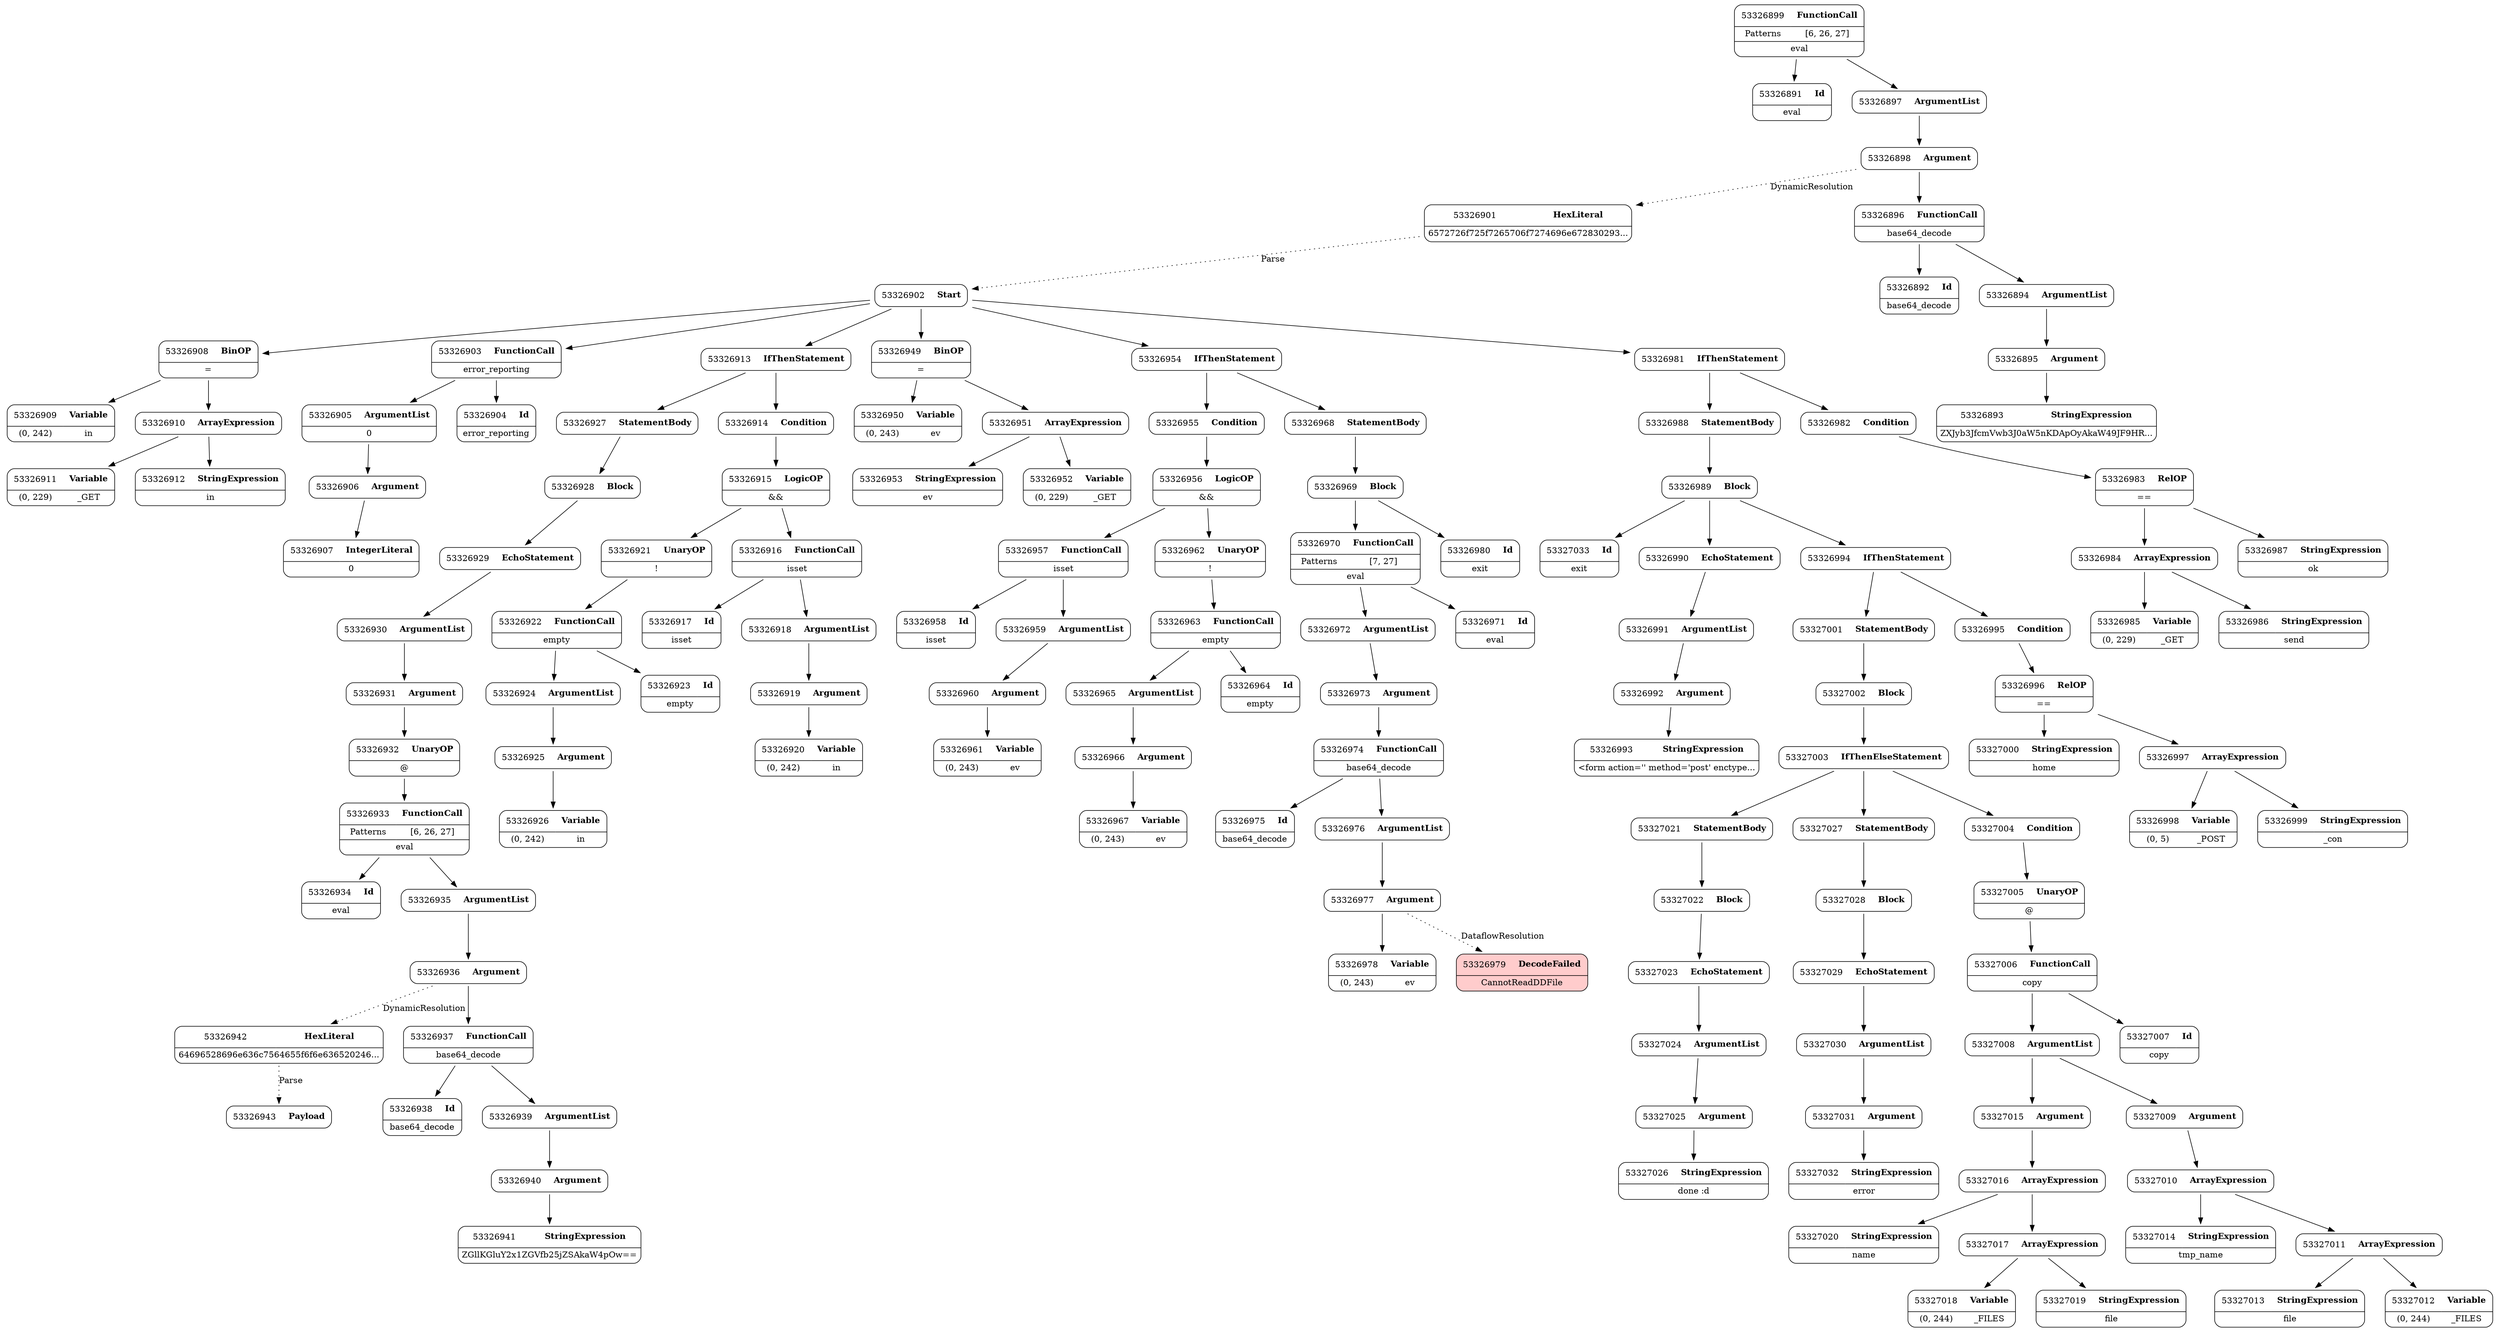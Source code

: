 digraph ast {
node [shape=none];
53326893 [label=<<TABLE border='1' cellspacing='0' cellpadding='10' style='rounded' ><TR><TD border='0'>53326893</TD><TD border='0'><B>StringExpression</B></TD></TR><HR/><TR><TD border='0' cellpadding='5' colspan='2'>ZXJyb3JfcmVwb3J0aW5nKDApOyAkaW49JF9HR...</TD></TR></TABLE>>];
53326892 [label=<<TABLE border='1' cellspacing='0' cellpadding='10' style='rounded' ><TR><TD border='0'>53326892</TD><TD border='0'><B>Id</B></TD></TR><HR/><TR><TD border='0' cellpadding='5' colspan='2'>base64_decode</TD></TR></TABLE>>];
53326895 [label=<<TABLE border='1' cellspacing='0' cellpadding='10' style='rounded' ><TR><TD border='0'>53326895</TD><TD border='0'><B>Argument</B></TD></TR></TABLE>>];
53326895 -> 53326893 [weight=2];
53326894 [label=<<TABLE border='1' cellspacing='0' cellpadding='10' style='rounded' ><TR><TD border='0'>53326894</TD><TD border='0'><B>ArgumentList</B></TD></TR></TABLE>>];
53326894 -> 53326895 [weight=2];
53326891 [label=<<TABLE border='1' cellspacing='0' cellpadding='10' style='rounded' ><TR><TD border='0'>53326891</TD><TD border='0'><B>Id</B></TD></TR><HR/><TR><TD border='0' cellpadding='5' colspan='2'>eval</TD></TR></TABLE>>];
53326909 [label=<<TABLE border='1' cellspacing='0' cellpadding='10' style='rounded' ><TR><TD border='0'>53326909</TD><TD border='0'><B>Variable</B></TD></TR><HR/><TR><TD border='0' cellpadding='5'>(0, 242)</TD><TD border='0' cellpadding='5'>in</TD></TR></TABLE>>];
53326908 [label=<<TABLE border='1' cellspacing='0' cellpadding='10' style='rounded' ><TR><TD border='0'>53326908</TD><TD border='0'><B>BinOP</B></TD></TR><HR/><TR><TD border='0' cellpadding='5' colspan='2'>=</TD></TR></TABLE>>];
53326908 -> 53326909 [weight=2];
53326908 -> 53326910 [weight=2];
53326911 [label=<<TABLE border='1' cellspacing='0' cellpadding='10' style='rounded' ><TR><TD border='0'>53326911</TD><TD border='0'><B>Variable</B></TD></TR><HR/><TR><TD border='0' cellpadding='5'>(0, 229)</TD><TD border='0' cellpadding='5'>_GET</TD></TR></TABLE>>];
53326910 [label=<<TABLE border='1' cellspacing='0' cellpadding='10' style='rounded' ><TR><TD border='0'>53326910</TD><TD border='0'><B>ArrayExpression</B></TD></TR></TABLE>>];
53326910 -> 53326911 [weight=2];
53326910 -> 53326912 [weight=2];
53326905 [label=<<TABLE border='1' cellspacing='0' cellpadding='10' style='rounded' ><TR><TD border='0'>53326905</TD><TD border='0'><B>ArgumentList</B></TD></TR><HR/><TR><TD border='0' cellpadding='5' colspan='2'>0</TD></TR></TABLE>>];
53326905 -> 53326906 [weight=2];
53326904 [label=<<TABLE border='1' cellspacing='0' cellpadding='10' style='rounded' ><TR><TD border='0'>53326904</TD><TD border='0'><B>Id</B></TD></TR><HR/><TR><TD border='0' cellpadding='5' colspan='2'>error_reporting</TD></TR></TABLE>>];
53326907 [label=<<TABLE border='1' cellspacing='0' cellpadding='10' style='rounded' ><TR><TD border='0'>53326907</TD><TD border='0'><B>IntegerLiteral</B></TD></TR><HR/><TR><TD border='0' cellpadding='5' colspan='2'>0</TD></TR></TABLE>>];
53326906 [label=<<TABLE border='1' cellspacing='0' cellpadding='10' style='rounded' ><TR><TD border='0'>53326906</TD><TD border='0'><B>Argument</B></TD></TR></TABLE>>];
53326906 -> 53326907 [weight=2];
53326901 [label=<<TABLE border='1' cellspacing='0' cellpadding='10' style='rounded' ><TR><TD border='0'>53326901</TD><TD border='0'><B>HexLiteral</B></TD></TR><HR/><TR><TD border='0' cellpadding='5' colspan='2'>6572726f725f7265706f7274696e672830293...</TD></TR></TABLE>>];
53326901 -> 53326902 [style=dotted,label=Parse];
53326903 [label=<<TABLE border='1' cellspacing='0' cellpadding='10' style='rounded' ><TR><TD border='0'>53326903</TD><TD border='0'><B>FunctionCall</B></TD></TR><HR/><TR><TD border='0' cellpadding='5' colspan='2'>error_reporting</TD></TR></TABLE>>];
53326903 -> 53326904 [weight=2];
53326903 -> 53326905 [weight=2];
53326902 [label=<<TABLE border='1' cellspacing='0' cellpadding='10' style='rounded' ><TR><TD border='0'>53326902</TD><TD border='0'><B>Start</B></TD></TR></TABLE>>];
53326902 -> 53326903 [weight=2];
53326902 -> 53326908 [weight=2];
53326902 -> 53326913 [weight=2];
53326902 -> 53326949 [weight=2];
53326902 -> 53326954 [weight=2];
53326902 -> 53326981 [weight=2];
53326897 [label=<<TABLE border='1' cellspacing='0' cellpadding='10' style='rounded' ><TR><TD border='0'>53326897</TD><TD border='0'><B>ArgumentList</B></TD></TR></TABLE>>];
53326897 -> 53326898 [weight=2];
53326896 [label=<<TABLE border='1' cellspacing='0' cellpadding='10' style='rounded' ><TR><TD border='0'>53326896</TD><TD border='0'><B>FunctionCall</B></TD></TR><HR/><TR><TD border='0' cellpadding='5' colspan='2'>base64_decode</TD></TR></TABLE>>];
53326896 -> 53326892 [weight=2];
53326896 -> 53326894 [weight=2];
53326899 [label=<<TABLE border='1' cellspacing='0' cellpadding='10' style='rounded' ><TR><TD border='0'>53326899</TD><TD border='0'><B>FunctionCall</B></TD></TR><HR/><TR><TD border='0' cellpadding='5'>Patterns</TD><TD border='0' cellpadding='5'>[6, 26, 27]</TD></TR><HR/><TR><TD border='0' cellpadding='5' colspan='2'>eval</TD></TR></TABLE>>];
53326899 -> 53326891 [weight=2];
53326899 -> 53326897 [weight=2];
53326898 [label=<<TABLE border='1' cellspacing='0' cellpadding='10' style='rounded' ><TR><TD border='0'>53326898</TD><TD border='0'><B>Argument</B></TD></TR></TABLE>>];
53326898 -> 53326896 [weight=2];
53326898 -> 53326901 [style=dotted,label=DynamicResolution];
53326957 [label=<<TABLE border='1' cellspacing='0' cellpadding='10' style='rounded' ><TR><TD border='0'>53326957</TD><TD border='0'><B>FunctionCall</B></TD></TR><HR/><TR><TD border='0' cellpadding='5' colspan='2'>isset</TD></TR></TABLE>>];
53326957 -> 53326958 [weight=2];
53326957 -> 53326959 [weight=2];
53326956 [label=<<TABLE border='1' cellspacing='0' cellpadding='10' style='rounded' ><TR><TD border='0'>53326956</TD><TD border='0'><B>LogicOP</B></TD></TR><HR/><TR><TD border='0' cellpadding='5' colspan='2'>&amp;&amp;</TD></TR></TABLE>>];
53326956 -> 53326957 [weight=2];
53326956 -> 53326962 [weight=2];
53326959 [label=<<TABLE border='1' cellspacing='0' cellpadding='10' style='rounded' ><TR><TD border='0'>53326959</TD><TD border='0'><B>ArgumentList</B></TD></TR></TABLE>>];
53326959 -> 53326960 [weight=2];
53326958 [label=<<TABLE border='1' cellspacing='0' cellpadding='10' style='rounded' ><TR><TD border='0'>53326958</TD><TD border='0'><B>Id</B></TD></TR><HR/><TR><TD border='0' cellpadding='5' colspan='2'>isset</TD></TR></TABLE>>];
53326953 [label=<<TABLE border='1' cellspacing='0' cellpadding='10' style='rounded' ><TR><TD border='0'>53326953</TD><TD border='0'><B>StringExpression</B></TD></TR><HR/><TR><TD border='0' cellpadding='5' colspan='2'>ev</TD></TR></TABLE>>];
53326952 [label=<<TABLE border='1' cellspacing='0' cellpadding='10' style='rounded' ><TR><TD border='0'>53326952</TD><TD border='0'><B>Variable</B></TD></TR><HR/><TR><TD border='0' cellpadding='5'>(0, 229)</TD><TD border='0' cellpadding='5'>_GET</TD></TR></TABLE>>];
53326955 [label=<<TABLE border='1' cellspacing='0' cellpadding='10' style='rounded' ><TR><TD border='0'>53326955</TD><TD border='0'><B>Condition</B></TD></TR></TABLE>>];
53326955 -> 53326956 [weight=2];
53326954 [label=<<TABLE border='1' cellspacing='0' cellpadding='10' style='rounded' ><TR><TD border='0'>53326954</TD><TD border='0'><B>IfThenStatement</B></TD></TR></TABLE>>];
53326954 -> 53326955 [weight=2];
53326954 -> 53326968 [weight=2];
53326949 [label=<<TABLE border='1' cellspacing='0' cellpadding='10' style='rounded' ><TR><TD border='0'>53326949</TD><TD border='0'><B>BinOP</B></TD></TR><HR/><TR><TD border='0' cellpadding='5' colspan='2'>=</TD></TR></TABLE>>];
53326949 -> 53326950 [weight=2];
53326949 -> 53326951 [weight=2];
53326951 [label=<<TABLE border='1' cellspacing='0' cellpadding='10' style='rounded' ><TR><TD border='0'>53326951</TD><TD border='0'><B>ArrayExpression</B></TD></TR></TABLE>>];
53326951 -> 53326952 [weight=2];
53326951 -> 53326953 [weight=2];
53326950 [label=<<TABLE border='1' cellspacing='0' cellpadding='10' style='rounded' ><TR><TD border='0'>53326950</TD><TD border='0'><B>Variable</B></TD></TR><HR/><TR><TD border='0' cellpadding='5'>(0, 243)</TD><TD border='0' cellpadding='5'>ev</TD></TR></TABLE>>];
53326973 [label=<<TABLE border='1' cellspacing='0' cellpadding='10' style='rounded' ><TR><TD border='0'>53326973</TD><TD border='0'><B>Argument</B></TD></TR></TABLE>>];
53326973 -> 53326974 [weight=2];
53326972 [label=<<TABLE border='1' cellspacing='0' cellpadding='10' style='rounded' ><TR><TD border='0'>53326972</TD><TD border='0'><B>ArgumentList</B></TD></TR></TABLE>>];
53326972 -> 53326973 [weight=2];
53326975 [label=<<TABLE border='1' cellspacing='0' cellpadding='10' style='rounded' ><TR><TD border='0'>53326975</TD><TD border='0'><B>Id</B></TD></TR><HR/><TR><TD border='0' cellpadding='5' colspan='2'>base64_decode</TD></TR></TABLE>>];
53326974 [label=<<TABLE border='1' cellspacing='0' cellpadding='10' style='rounded' ><TR><TD border='0'>53326974</TD><TD border='0'><B>FunctionCall</B></TD></TR><HR/><TR><TD border='0' cellpadding='5' colspan='2'>base64_decode</TD></TR></TABLE>>];
53326974 -> 53326975 [weight=2];
53326974 -> 53326976 [weight=2];
53326969 [label=<<TABLE border='1' cellspacing='0' cellpadding='10' style='rounded' ><TR><TD border='0'>53326969</TD><TD border='0'><B>Block</B></TD></TR></TABLE>>];
53326969 -> 53326970 [weight=2];
53326969 -> 53326980 [weight=2];
53326968 [label=<<TABLE border='1' cellspacing='0' cellpadding='10' style='rounded' ><TR><TD border='0'>53326968</TD><TD border='0'><B>StatementBody</B></TD></TR></TABLE>>];
53326968 -> 53326969 [weight=2];
53326971 [label=<<TABLE border='1' cellspacing='0' cellpadding='10' style='rounded' ><TR><TD border='0'>53326971</TD><TD border='0'><B>Id</B></TD></TR><HR/><TR><TD border='0' cellpadding='5' colspan='2'>eval</TD></TR></TABLE>>];
53326970 [label=<<TABLE border='1' cellspacing='0' cellpadding='10' style='rounded' ><TR><TD border='0'>53326970</TD><TD border='0'><B>FunctionCall</B></TD></TR><HR/><TR><TD border='0' cellpadding='5'>Patterns</TD><TD border='0' cellpadding='5'>[7, 27]</TD></TR><HR/><TR><TD border='0' cellpadding='5' colspan='2'>eval</TD></TR></TABLE>>];
53326970 -> 53326971 [weight=2];
53326970 -> 53326972 [weight=2];
53326965 [label=<<TABLE border='1' cellspacing='0' cellpadding='10' style='rounded' ><TR><TD border='0'>53326965</TD><TD border='0'><B>ArgumentList</B></TD></TR></TABLE>>];
53326965 -> 53326966 [weight=2];
53326964 [label=<<TABLE border='1' cellspacing='0' cellpadding='10' style='rounded' ><TR><TD border='0'>53326964</TD><TD border='0'><B>Id</B></TD></TR><HR/><TR><TD border='0' cellpadding='5' colspan='2'>empty</TD></TR></TABLE>>];
53326967 [label=<<TABLE border='1' cellspacing='0' cellpadding='10' style='rounded' ><TR><TD border='0'>53326967</TD><TD border='0'><B>Variable</B></TD></TR><HR/><TR><TD border='0' cellpadding='5'>(0, 243)</TD><TD border='0' cellpadding='5'>ev</TD></TR></TABLE>>];
53326966 [label=<<TABLE border='1' cellspacing='0' cellpadding='10' style='rounded' ><TR><TD border='0'>53326966</TD><TD border='0'><B>Argument</B></TD></TR></TABLE>>];
53326966 -> 53326967 [weight=2];
53326961 [label=<<TABLE border='1' cellspacing='0' cellpadding='10' style='rounded' ><TR><TD border='0'>53326961</TD><TD border='0'><B>Variable</B></TD></TR><HR/><TR><TD border='0' cellpadding='5'>(0, 243)</TD><TD border='0' cellpadding='5'>ev</TD></TR></TABLE>>];
53326960 [label=<<TABLE border='1' cellspacing='0' cellpadding='10' style='rounded' ><TR><TD border='0'>53326960</TD><TD border='0'><B>Argument</B></TD></TR></TABLE>>];
53326960 -> 53326961 [weight=2];
53326963 [label=<<TABLE border='1' cellspacing='0' cellpadding='10' style='rounded' ><TR><TD border='0'>53326963</TD><TD border='0'><B>FunctionCall</B></TD></TR><HR/><TR><TD border='0' cellpadding='5' colspan='2'>empty</TD></TR></TABLE>>];
53326963 -> 53326964 [weight=2];
53326963 -> 53326965 [weight=2];
53326962 [label=<<TABLE border='1' cellspacing='0' cellpadding='10' style='rounded' ><TR><TD border='0'>53326962</TD><TD border='0'><B>UnaryOP</B></TD></TR><HR/><TR><TD border='0' cellpadding='5' colspan='2'>!</TD></TR></TABLE>>];
53326962 -> 53326963 [weight=2];
53326925 [label=<<TABLE border='1' cellspacing='0' cellpadding='10' style='rounded' ><TR><TD border='0'>53326925</TD><TD border='0'><B>Argument</B></TD></TR></TABLE>>];
53326925 -> 53326926 [weight=2];
53326924 [label=<<TABLE border='1' cellspacing='0' cellpadding='10' style='rounded' ><TR><TD border='0'>53326924</TD><TD border='0'><B>ArgumentList</B></TD></TR></TABLE>>];
53326924 -> 53326925 [weight=2];
53326927 [label=<<TABLE border='1' cellspacing='0' cellpadding='10' style='rounded' ><TR><TD border='0'>53326927</TD><TD border='0'><B>StatementBody</B></TD></TR></TABLE>>];
53326927 -> 53326928 [weight=2];
53326926 [label=<<TABLE border='1' cellspacing='0' cellpadding='10' style='rounded' ><TR><TD border='0'>53326926</TD><TD border='0'><B>Variable</B></TD></TR><HR/><TR><TD border='0' cellpadding='5'>(0, 242)</TD><TD border='0' cellpadding='5'>in</TD></TR></TABLE>>];
53326921 [label=<<TABLE border='1' cellspacing='0' cellpadding='10' style='rounded' ><TR><TD border='0'>53326921</TD><TD border='0'><B>UnaryOP</B></TD></TR><HR/><TR><TD border='0' cellpadding='5' colspan='2'>!</TD></TR></TABLE>>];
53326921 -> 53326922 [weight=2];
53326920 [label=<<TABLE border='1' cellspacing='0' cellpadding='10' style='rounded' ><TR><TD border='0'>53326920</TD><TD border='0'><B>Variable</B></TD></TR><HR/><TR><TD border='0' cellpadding='5'>(0, 242)</TD><TD border='0' cellpadding='5'>in</TD></TR></TABLE>>];
53326923 [label=<<TABLE border='1' cellspacing='0' cellpadding='10' style='rounded' ><TR><TD border='0'>53326923</TD><TD border='0'><B>Id</B></TD></TR><HR/><TR><TD border='0' cellpadding='5' colspan='2'>empty</TD></TR></TABLE>>];
53326922 [label=<<TABLE border='1' cellspacing='0' cellpadding='10' style='rounded' ><TR><TD border='0'>53326922</TD><TD border='0'><B>FunctionCall</B></TD></TR><HR/><TR><TD border='0' cellpadding='5' colspan='2'>empty</TD></TR></TABLE>>];
53326922 -> 53326923 [weight=2];
53326922 -> 53326924 [weight=2];
53326917 [label=<<TABLE border='1' cellspacing='0' cellpadding='10' style='rounded' ><TR><TD border='0'>53326917</TD><TD border='0'><B>Id</B></TD></TR><HR/><TR><TD border='0' cellpadding='5' colspan='2'>isset</TD></TR></TABLE>>];
53326916 [label=<<TABLE border='1' cellspacing='0' cellpadding='10' style='rounded' ><TR><TD border='0'>53326916</TD><TD border='0'><B>FunctionCall</B></TD></TR><HR/><TR><TD border='0' cellpadding='5' colspan='2'>isset</TD></TR></TABLE>>];
53326916 -> 53326917 [weight=2];
53326916 -> 53326918 [weight=2];
53326919 [label=<<TABLE border='1' cellspacing='0' cellpadding='10' style='rounded' ><TR><TD border='0'>53326919</TD><TD border='0'><B>Argument</B></TD></TR></TABLE>>];
53326919 -> 53326920 [weight=2];
53326918 [label=<<TABLE border='1' cellspacing='0' cellpadding='10' style='rounded' ><TR><TD border='0'>53326918</TD><TD border='0'><B>ArgumentList</B></TD></TR></TABLE>>];
53326918 -> 53326919 [weight=2];
53326913 [label=<<TABLE border='1' cellspacing='0' cellpadding='10' style='rounded' ><TR><TD border='0'>53326913</TD><TD border='0'><B>IfThenStatement</B></TD></TR></TABLE>>];
53326913 -> 53326914 [weight=2];
53326913 -> 53326927 [weight=2];
53326912 [label=<<TABLE border='1' cellspacing='0' cellpadding='10' style='rounded' ><TR><TD border='0'>53326912</TD><TD border='0'><B>StringExpression</B></TD></TR><HR/><TR><TD border='0' cellpadding='5' colspan='2'>in</TD></TR></TABLE>>];
53326915 [label=<<TABLE border='1' cellspacing='0' cellpadding='10' style='rounded' ><TR><TD border='0'>53326915</TD><TD border='0'><B>LogicOP</B></TD></TR><HR/><TR><TD border='0' cellpadding='5' colspan='2'>&amp;&amp;</TD></TR></TABLE>>];
53326915 -> 53326916 [weight=2];
53326915 -> 53326921 [weight=2];
53326914 [label=<<TABLE border='1' cellspacing='0' cellpadding='10' style='rounded' ><TR><TD border='0'>53326914</TD><TD border='0'><B>Condition</B></TD></TR></TABLE>>];
53326914 -> 53326915 [weight=2];
53326941 [label=<<TABLE border='1' cellspacing='0' cellpadding='10' style='rounded' ><TR><TD border='0'>53326941</TD><TD border='0'><B>StringExpression</B></TD></TR><HR/><TR><TD border='0' cellpadding='5' colspan='2'>ZGllKGluY2x1ZGVfb25jZSAkaW4pOw==</TD></TR></TABLE>>];
53326940 [label=<<TABLE border='1' cellspacing='0' cellpadding='10' style='rounded' ><TR><TD border='0'>53326940</TD><TD border='0'><B>Argument</B></TD></TR></TABLE>>];
53326940 -> 53326941 [weight=2];
53326943 [label=<<TABLE border='1' cellspacing='0' cellpadding='10' style='rounded' ><TR><TD border='0'>53326943</TD><TD border='0'><B>Payload</B></TD></TR></TABLE>>];
53326942 [label=<<TABLE border='1' cellspacing='0' cellpadding='10' style='rounded' ><TR><TD border='0'>53326942</TD><TD border='0'><B>HexLiteral</B></TD></TR><HR/><TR><TD border='0' cellpadding='5' colspan='2'>64696528696e636c7564655f6f6e636520246...</TD></TR></TABLE>>];
53326942 -> 53326943 [style=dotted,label=Parse];
53326937 [label=<<TABLE border='1' cellspacing='0' cellpadding='10' style='rounded' ><TR><TD border='0'>53326937</TD><TD border='0'><B>FunctionCall</B></TD></TR><HR/><TR><TD border='0' cellpadding='5' colspan='2'>base64_decode</TD></TR></TABLE>>];
53326937 -> 53326938 [weight=2];
53326937 -> 53326939 [weight=2];
53326936 [label=<<TABLE border='1' cellspacing='0' cellpadding='10' style='rounded' ><TR><TD border='0'>53326936</TD><TD border='0'><B>Argument</B></TD></TR></TABLE>>];
53326936 -> 53326937 [weight=2];
53326936 -> 53326942 [style=dotted,label=DynamicResolution];
53326939 [label=<<TABLE border='1' cellspacing='0' cellpadding='10' style='rounded' ><TR><TD border='0'>53326939</TD><TD border='0'><B>ArgumentList</B></TD></TR></TABLE>>];
53326939 -> 53326940 [weight=2];
53326938 [label=<<TABLE border='1' cellspacing='0' cellpadding='10' style='rounded' ><TR><TD border='0'>53326938</TD><TD border='0'><B>Id</B></TD></TR><HR/><TR><TD border='0' cellpadding='5' colspan='2'>base64_decode</TD></TR></TABLE>>];
53326933 [label=<<TABLE border='1' cellspacing='0' cellpadding='10' style='rounded' ><TR><TD border='0'>53326933</TD><TD border='0'><B>FunctionCall</B></TD></TR><HR/><TR><TD border='0' cellpadding='5'>Patterns</TD><TD border='0' cellpadding='5'>[6, 26, 27]</TD></TR><HR/><TR><TD border='0' cellpadding='5' colspan='2'>eval</TD></TR></TABLE>>];
53326933 -> 53326934 [weight=2];
53326933 -> 53326935 [weight=2];
53326932 [label=<<TABLE border='1' cellspacing='0' cellpadding='10' style='rounded' ><TR><TD border='0'>53326932</TD><TD border='0'><B>UnaryOP</B></TD></TR><HR/><TR><TD border='0' cellpadding='5' colspan='2'>@</TD></TR></TABLE>>];
53326932 -> 53326933 [weight=2];
53326935 [label=<<TABLE border='1' cellspacing='0' cellpadding='10' style='rounded' ><TR><TD border='0'>53326935</TD><TD border='0'><B>ArgumentList</B></TD></TR></TABLE>>];
53326935 -> 53326936 [weight=2];
53326934 [label=<<TABLE border='1' cellspacing='0' cellpadding='10' style='rounded' ><TR><TD border='0'>53326934</TD><TD border='0'><B>Id</B></TD></TR><HR/><TR><TD border='0' cellpadding='5' colspan='2'>eval</TD></TR></TABLE>>];
53326929 [label=<<TABLE border='1' cellspacing='0' cellpadding='10' style='rounded' ><TR><TD border='0'>53326929</TD><TD border='0'><B>EchoStatement</B></TD></TR></TABLE>>];
53326929 -> 53326930 [weight=2];
53326928 [label=<<TABLE border='1' cellspacing='0' cellpadding='10' style='rounded' ><TR><TD border='0'>53326928</TD><TD border='0'><B>Block</B></TD></TR></TABLE>>];
53326928 -> 53326929 [weight=2];
53326931 [label=<<TABLE border='1' cellspacing='0' cellpadding='10' style='rounded' ><TR><TD border='0'>53326931</TD><TD border='0'><B>Argument</B></TD></TR></TABLE>>];
53326931 -> 53326932 [weight=2];
53326930 [label=<<TABLE border='1' cellspacing='0' cellpadding='10' style='rounded' ><TR><TD border='0'>53326930</TD><TD border='0'><B>ArgumentList</B></TD></TR></TABLE>>];
53326930 -> 53326931 [weight=2];
53327021 [label=<<TABLE border='1' cellspacing='0' cellpadding='10' style='rounded' ><TR><TD border='0'>53327021</TD><TD border='0'><B>StatementBody</B></TD></TR></TABLE>>];
53327021 -> 53327022 [weight=2];
53327020 [label=<<TABLE border='1' cellspacing='0' cellpadding='10' style='rounded' ><TR><TD border='0'>53327020</TD><TD border='0'><B>StringExpression</B></TD></TR><HR/><TR><TD border='0' cellpadding='5' colspan='2'>name</TD></TR></TABLE>>];
53327023 [label=<<TABLE border='1' cellspacing='0' cellpadding='10' style='rounded' ><TR><TD border='0'>53327023</TD><TD border='0'><B>EchoStatement</B></TD></TR></TABLE>>];
53327023 -> 53327024 [weight=2];
53327022 [label=<<TABLE border='1' cellspacing='0' cellpadding='10' style='rounded' ><TR><TD border='0'>53327022</TD><TD border='0'><B>Block</B></TD></TR></TABLE>>];
53327022 -> 53327023 [weight=2];
53327017 [label=<<TABLE border='1' cellspacing='0' cellpadding='10' style='rounded' ><TR><TD border='0'>53327017</TD><TD border='0'><B>ArrayExpression</B></TD></TR></TABLE>>];
53327017 -> 53327018 [weight=2];
53327017 -> 53327019 [weight=2];
53327016 [label=<<TABLE border='1' cellspacing='0' cellpadding='10' style='rounded' ><TR><TD border='0'>53327016</TD><TD border='0'><B>ArrayExpression</B></TD></TR></TABLE>>];
53327016 -> 53327017 [weight=2];
53327016 -> 53327020 [weight=2];
53327019 [label=<<TABLE border='1' cellspacing='0' cellpadding='10' style='rounded' ><TR><TD border='0'>53327019</TD><TD border='0'><B>StringExpression</B></TD></TR><HR/><TR><TD border='0' cellpadding='5' colspan='2'>file</TD></TR></TABLE>>];
53327018 [label=<<TABLE border='1' cellspacing='0' cellpadding='10' style='rounded' ><TR><TD border='0'>53327018</TD><TD border='0'><B>Variable</B></TD></TR><HR/><TR><TD border='0' cellpadding='5'>(0, 244)</TD><TD border='0' cellpadding='5'>_FILES</TD></TR></TABLE>>];
53327013 [label=<<TABLE border='1' cellspacing='0' cellpadding='10' style='rounded' ><TR><TD border='0'>53327013</TD><TD border='0'><B>StringExpression</B></TD></TR><HR/><TR><TD border='0' cellpadding='5' colspan='2'>file</TD></TR></TABLE>>];
53327012 [label=<<TABLE border='1' cellspacing='0' cellpadding='10' style='rounded' ><TR><TD border='0'>53327012</TD><TD border='0'><B>Variable</B></TD></TR><HR/><TR><TD border='0' cellpadding='5'>(0, 244)</TD><TD border='0' cellpadding='5'>_FILES</TD></TR></TABLE>>];
53327015 [label=<<TABLE border='1' cellspacing='0' cellpadding='10' style='rounded' ><TR><TD border='0'>53327015</TD><TD border='0'><B>Argument</B></TD></TR></TABLE>>];
53327015 -> 53327016 [weight=2];
53327014 [label=<<TABLE border='1' cellspacing='0' cellpadding='10' style='rounded' ><TR><TD border='0'>53327014</TD><TD border='0'><B>StringExpression</B></TD></TR><HR/><TR><TD border='0' cellpadding='5' colspan='2'>tmp_name</TD></TR></TABLE>>];
53327009 [label=<<TABLE border='1' cellspacing='0' cellpadding='10' style='rounded' ><TR><TD border='0'>53327009</TD><TD border='0'><B>Argument</B></TD></TR></TABLE>>];
53327009 -> 53327010 [weight=2];
53327008 [label=<<TABLE border='1' cellspacing='0' cellpadding='10' style='rounded' ><TR><TD border='0'>53327008</TD><TD border='0'><B>ArgumentList</B></TD></TR></TABLE>>];
53327008 -> 53327009 [weight=2];
53327008 -> 53327015 [weight=2];
53327011 [label=<<TABLE border='1' cellspacing='0' cellpadding='10' style='rounded' ><TR><TD border='0'>53327011</TD><TD border='0'><B>ArrayExpression</B></TD></TR></TABLE>>];
53327011 -> 53327012 [weight=2];
53327011 -> 53327013 [weight=2];
53327010 [label=<<TABLE border='1' cellspacing='0' cellpadding='10' style='rounded' ><TR><TD border='0'>53327010</TD><TD border='0'><B>ArrayExpression</B></TD></TR></TABLE>>];
53327010 -> 53327011 [weight=2];
53327010 -> 53327014 [weight=2];
53327033 [label=<<TABLE border='1' cellspacing='0' cellpadding='10' style='rounded' ><TR><TD border='0'>53327033</TD><TD border='0'><B>Id</B></TD></TR><HR/><TR><TD border='0' cellpadding='5' colspan='2'>exit</TD></TR></TABLE>>];
53327032 [label=<<TABLE border='1' cellspacing='0' cellpadding='10' style='rounded' ><TR><TD border='0'>53327032</TD><TD border='0'><B>StringExpression</B></TD></TR><HR/><TR><TD border='0' cellpadding='5' colspan='2'>error</TD></TR></TABLE>>];
53327029 [label=<<TABLE border='1' cellspacing='0' cellpadding='10' style='rounded' ><TR><TD border='0'>53327029</TD><TD border='0'><B>EchoStatement</B></TD></TR></TABLE>>];
53327029 -> 53327030 [weight=2];
53327028 [label=<<TABLE border='1' cellspacing='0' cellpadding='10' style='rounded' ><TR><TD border='0'>53327028</TD><TD border='0'><B>Block</B></TD></TR></TABLE>>];
53327028 -> 53327029 [weight=2];
53327031 [label=<<TABLE border='1' cellspacing='0' cellpadding='10' style='rounded' ><TR><TD border='0'>53327031</TD><TD border='0'><B>Argument</B></TD></TR></TABLE>>];
53327031 -> 53327032 [weight=2];
53327030 [label=<<TABLE border='1' cellspacing='0' cellpadding='10' style='rounded' ><TR><TD border='0'>53327030</TD><TD border='0'><B>ArgumentList</B></TD></TR></TABLE>>];
53327030 -> 53327031 [weight=2];
53327025 [label=<<TABLE border='1' cellspacing='0' cellpadding='10' style='rounded' ><TR><TD border='0'>53327025</TD><TD border='0'><B>Argument</B></TD></TR></TABLE>>];
53327025 -> 53327026 [weight=2];
53327024 [label=<<TABLE border='1' cellspacing='0' cellpadding='10' style='rounded' ><TR><TD border='0'>53327024</TD><TD border='0'><B>ArgumentList</B></TD></TR></TABLE>>];
53327024 -> 53327025 [weight=2];
53327027 [label=<<TABLE border='1' cellspacing='0' cellpadding='10' style='rounded' ><TR><TD border='0'>53327027</TD><TD border='0'><B>StatementBody</B></TD></TR></TABLE>>];
53327027 -> 53327028 [weight=2];
53327026 [label=<<TABLE border='1' cellspacing='0' cellpadding='10' style='rounded' ><TR><TD border='0'>53327026</TD><TD border='0'><B>StringExpression</B></TD></TR><HR/><TR><TD border='0' cellpadding='5' colspan='2'>done :d</TD></TR></TABLE>>];
53326989 [label=<<TABLE border='1' cellspacing='0' cellpadding='10' style='rounded' ><TR><TD border='0'>53326989</TD><TD border='0'><B>Block</B></TD></TR></TABLE>>];
53326989 -> 53326990 [weight=2];
53326989 -> 53326994 [weight=2];
53326989 -> 53327033 [weight=2];
53326988 [label=<<TABLE border='1' cellspacing='0' cellpadding='10' style='rounded' ><TR><TD border='0'>53326988</TD><TD border='0'><B>StatementBody</B></TD></TR></TABLE>>];
53326988 -> 53326989 [weight=2];
53326991 [label=<<TABLE border='1' cellspacing='0' cellpadding='10' style='rounded' ><TR><TD border='0'>53326991</TD><TD border='0'><B>ArgumentList</B></TD></TR></TABLE>>];
53326991 -> 53326992 [weight=2];
53326990 [label=<<TABLE border='1' cellspacing='0' cellpadding='10' style='rounded' ><TR><TD border='0'>53326990</TD><TD border='0'><B>EchoStatement</B></TD></TR></TABLE>>];
53326990 -> 53326991 [weight=2];
53326985 [label=<<TABLE border='1' cellspacing='0' cellpadding='10' style='rounded' ><TR><TD border='0'>53326985</TD><TD border='0'><B>Variable</B></TD></TR><HR/><TR><TD border='0' cellpadding='5'>(0, 229)</TD><TD border='0' cellpadding='5'>_GET</TD></TR></TABLE>>];
53326984 [label=<<TABLE border='1' cellspacing='0' cellpadding='10' style='rounded' ><TR><TD border='0'>53326984</TD><TD border='0'><B>ArrayExpression</B></TD></TR></TABLE>>];
53326984 -> 53326985 [weight=2];
53326984 -> 53326986 [weight=2];
53326987 [label=<<TABLE border='1' cellspacing='0' cellpadding='10' style='rounded' ><TR><TD border='0'>53326987</TD><TD border='0'><B>StringExpression</B></TD></TR><HR/><TR><TD border='0' cellpadding='5' colspan='2'>ok</TD></TR></TABLE>>];
53326986 [label=<<TABLE border='1' cellspacing='0' cellpadding='10' style='rounded' ><TR><TD border='0'>53326986</TD><TD border='0'><B>StringExpression</B></TD></TR><HR/><TR><TD border='0' cellpadding='5' colspan='2'>send</TD></TR></TABLE>>];
53326981 [label=<<TABLE border='1' cellspacing='0' cellpadding='10' style='rounded' ><TR><TD border='0'>53326981</TD><TD border='0'><B>IfThenStatement</B></TD></TR></TABLE>>];
53326981 -> 53326982 [weight=2];
53326981 -> 53326988 [weight=2];
53326980 [label=<<TABLE border='1' cellspacing='0' cellpadding='10' style='rounded' ><TR><TD border='0'>53326980</TD><TD border='0'><B>Id</B></TD></TR><HR/><TR><TD border='0' cellpadding='5' colspan='2'>exit</TD></TR></TABLE>>];
53326983 [label=<<TABLE border='1' cellspacing='0' cellpadding='10' style='rounded' ><TR><TD border='0'>53326983</TD><TD border='0'><B>RelOP</B></TD></TR><HR/><TR><TD border='0' cellpadding='5' colspan='2'>==</TD></TR></TABLE>>];
53326983 -> 53326984 [weight=2];
53326983 -> 53326987 [weight=2];
53326982 [label=<<TABLE border='1' cellspacing='0' cellpadding='10' style='rounded' ><TR><TD border='0'>53326982</TD><TD border='0'><B>Condition</B></TD></TR></TABLE>>];
53326982 -> 53326983 [weight=2];
53326977 [label=<<TABLE border='1' cellspacing='0' cellpadding='10' style='rounded' ><TR><TD border='0'>53326977</TD><TD border='0'><B>Argument</B></TD></TR></TABLE>>];
53326977 -> 53326978 [weight=2];
53326977 -> 53326979 [style=dotted,label=DataflowResolution];
53326976 [label=<<TABLE border='1' cellspacing='0' cellpadding='10' style='rounded' ><TR><TD border='0'>53326976</TD><TD border='0'><B>ArgumentList</B></TD></TR></TABLE>>];
53326976 -> 53326977 [weight=2];
53326979 [label=<<TABLE border='1' cellspacing='0' cellpadding='10' style='rounded' bgcolor='#FFCCCC' ><TR><TD border='0'>53326979</TD><TD border='0'><B>DecodeFailed</B></TD></TR><HR/><TR><TD border='0' cellpadding='5' colspan='2'>CannotReadDDFile</TD></TR></TABLE>>];
53326978 [label=<<TABLE border='1' cellspacing='0' cellpadding='10' style='rounded' ><TR><TD border='0'>53326978</TD><TD border='0'><B>Variable</B></TD></TR><HR/><TR><TD border='0' cellpadding='5'>(0, 243)</TD><TD border='0' cellpadding='5'>ev</TD></TR></TABLE>>];
53327005 [label=<<TABLE border='1' cellspacing='0' cellpadding='10' style='rounded' ><TR><TD border='0'>53327005</TD><TD border='0'><B>UnaryOP</B></TD></TR><HR/><TR><TD border='0' cellpadding='5' colspan='2'>@</TD></TR></TABLE>>];
53327005 -> 53327006 [weight=2];
53327004 [label=<<TABLE border='1' cellspacing='0' cellpadding='10' style='rounded' ><TR><TD border='0'>53327004</TD><TD border='0'><B>Condition</B></TD></TR></TABLE>>];
53327004 -> 53327005 [weight=2];
53327007 [label=<<TABLE border='1' cellspacing='0' cellpadding='10' style='rounded' ><TR><TD border='0'>53327007</TD><TD border='0'><B>Id</B></TD></TR><HR/><TR><TD border='0' cellpadding='5' colspan='2'>copy</TD></TR></TABLE>>];
53327006 [label=<<TABLE border='1' cellspacing='0' cellpadding='10' style='rounded' ><TR><TD border='0'>53327006</TD><TD border='0'><B>FunctionCall</B></TD></TR><HR/><TR><TD border='0' cellpadding='5' colspan='2'>copy</TD></TR></TABLE>>];
53327006 -> 53327007 [weight=2];
53327006 -> 53327008 [weight=2];
53327001 [label=<<TABLE border='1' cellspacing='0' cellpadding='10' style='rounded' ><TR><TD border='0'>53327001</TD><TD border='0'><B>StatementBody</B></TD></TR></TABLE>>];
53327001 -> 53327002 [weight=2];
53327000 [label=<<TABLE border='1' cellspacing='0' cellpadding='10' style='rounded' ><TR><TD border='0'>53327000</TD><TD border='0'><B>StringExpression</B></TD></TR><HR/><TR><TD border='0' cellpadding='5' colspan='2'>home</TD></TR></TABLE>>];
53327003 [label=<<TABLE border='1' cellspacing='0' cellpadding='10' style='rounded' ><TR><TD border='0'>53327003</TD><TD border='0'><B>IfThenElseStatement</B></TD></TR></TABLE>>];
53327003 -> 53327004 [weight=2];
53327003 -> 53327021 [weight=2];
53327003 -> 53327027 [weight=2];
53327002 [label=<<TABLE border='1' cellspacing='0' cellpadding='10' style='rounded' ><TR><TD border='0'>53327002</TD><TD border='0'><B>Block</B></TD></TR></TABLE>>];
53327002 -> 53327003 [weight=2];
53326997 [label=<<TABLE border='1' cellspacing='0' cellpadding='10' style='rounded' ><TR><TD border='0'>53326997</TD><TD border='0'><B>ArrayExpression</B></TD></TR></TABLE>>];
53326997 -> 53326998 [weight=2];
53326997 -> 53326999 [weight=2];
53326996 [label=<<TABLE border='1' cellspacing='0' cellpadding='10' style='rounded' ><TR><TD border='0'>53326996</TD><TD border='0'><B>RelOP</B></TD></TR><HR/><TR><TD border='0' cellpadding='5' colspan='2'>==</TD></TR></TABLE>>];
53326996 -> 53326997 [weight=2];
53326996 -> 53327000 [weight=2];
53326999 [label=<<TABLE border='1' cellspacing='0' cellpadding='10' style='rounded' ><TR><TD border='0'>53326999</TD><TD border='0'><B>StringExpression</B></TD></TR><HR/><TR><TD border='0' cellpadding='5' colspan='2'>_con</TD></TR></TABLE>>];
53326998 [label=<<TABLE border='1' cellspacing='0' cellpadding='10' style='rounded' ><TR><TD border='0'>53326998</TD><TD border='0'><B>Variable</B></TD></TR><HR/><TR><TD border='0' cellpadding='5'>(0, 5)</TD><TD border='0' cellpadding='5'>_POST</TD></TR></TABLE>>];
53326993 [label=<<TABLE border='1' cellspacing='0' cellpadding='10' style='rounded' ><TR><TD border='0'>53326993</TD><TD border='0'><B>StringExpression</B></TD></TR><HR/><TR><TD border='0' cellpadding='5' colspan='2'>&lt;form action='' method='post' enctype...</TD></TR></TABLE>>];
53326992 [label=<<TABLE border='1' cellspacing='0' cellpadding='10' style='rounded' ><TR><TD border='0'>53326992</TD><TD border='0'><B>Argument</B></TD></TR></TABLE>>];
53326992 -> 53326993 [weight=2];
53326995 [label=<<TABLE border='1' cellspacing='0' cellpadding='10' style='rounded' ><TR><TD border='0'>53326995</TD><TD border='0'><B>Condition</B></TD></TR></TABLE>>];
53326995 -> 53326996 [weight=2];
53326994 [label=<<TABLE border='1' cellspacing='0' cellpadding='10' style='rounded' ><TR><TD border='0'>53326994</TD><TD border='0'><B>IfThenStatement</B></TD></TR></TABLE>>];
53326994 -> 53326995 [weight=2];
53326994 -> 53327001 [weight=2];
}
